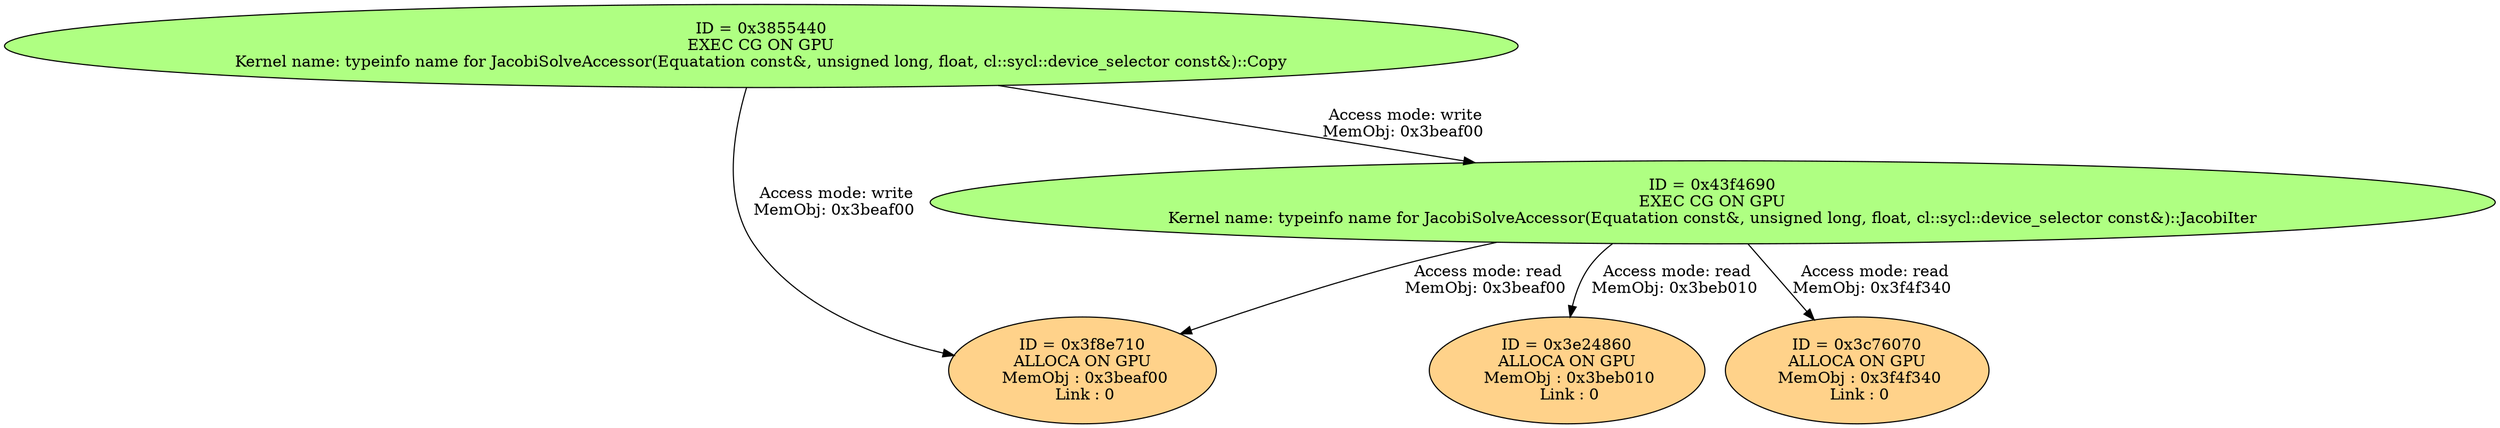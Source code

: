 strict digraph {
"0x3855440" [style=filled, fillcolor="#AFFF82", label="ID = 0x3855440\nEXEC CG ON GPU\nKernel name: typeinfo name for JacobiSolveAccessor(Equatation const&, unsigned long, float, cl::sycl::device_selector const&)::Copy\n"];
  "0x3855440" -> "0x3f8e710" [ label = "Access mode: write\nMemObj: 0x3beaf00 " ]
  "0x3855440" -> "0x43f4690" [ label = "Access mode: write\nMemObj: 0x3beaf00 " ]
"0x43f4690" [style=filled, fillcolor="#AFFF82", label="ID = 0x43f4690\nEXEC CG ON GPU\nKernel name: typeinfo name for JacobiSolveAccessor(Equatation const&, unsigned long, float, cl::sycl::device_selector const&)::JacobiIter\n"];
  "0x43f4690" -> "0x3e24860" [ label = "Access mode: read\nMemObj: 0x3beb010 " ]
  "0x43f4690" -> "0x3c76070" [ label = "Access mode: read\nMemObj: 0x3f4f340 " ]
  "0x43f4690" -> "0x3f8e710" [ label = "Access mode: read\nMemObj: 0x3beaf00 " ]
"0x3e24860" [style=filled, fillcolor="#FFD28A", label="ID = 0x3e24860\nALLOCA ON GPU\n MemObj : 0x3beb010\n Link : 0\n"];
"0x3c76070" [style=filled, fillcolor="#FFD28A", label="ID = 0x3c76070\nALLOCA ON GPU\n MemObj : 0x3f4f340\n Link : 0\n"];
"0x3f8e710" [style=filled, fillcolor="#FFD28A", label="ID = 0x3f8e710\nALLOCA ON GPU\n MemObj : 0x3beaf00\n Link : 0\n"];
}
